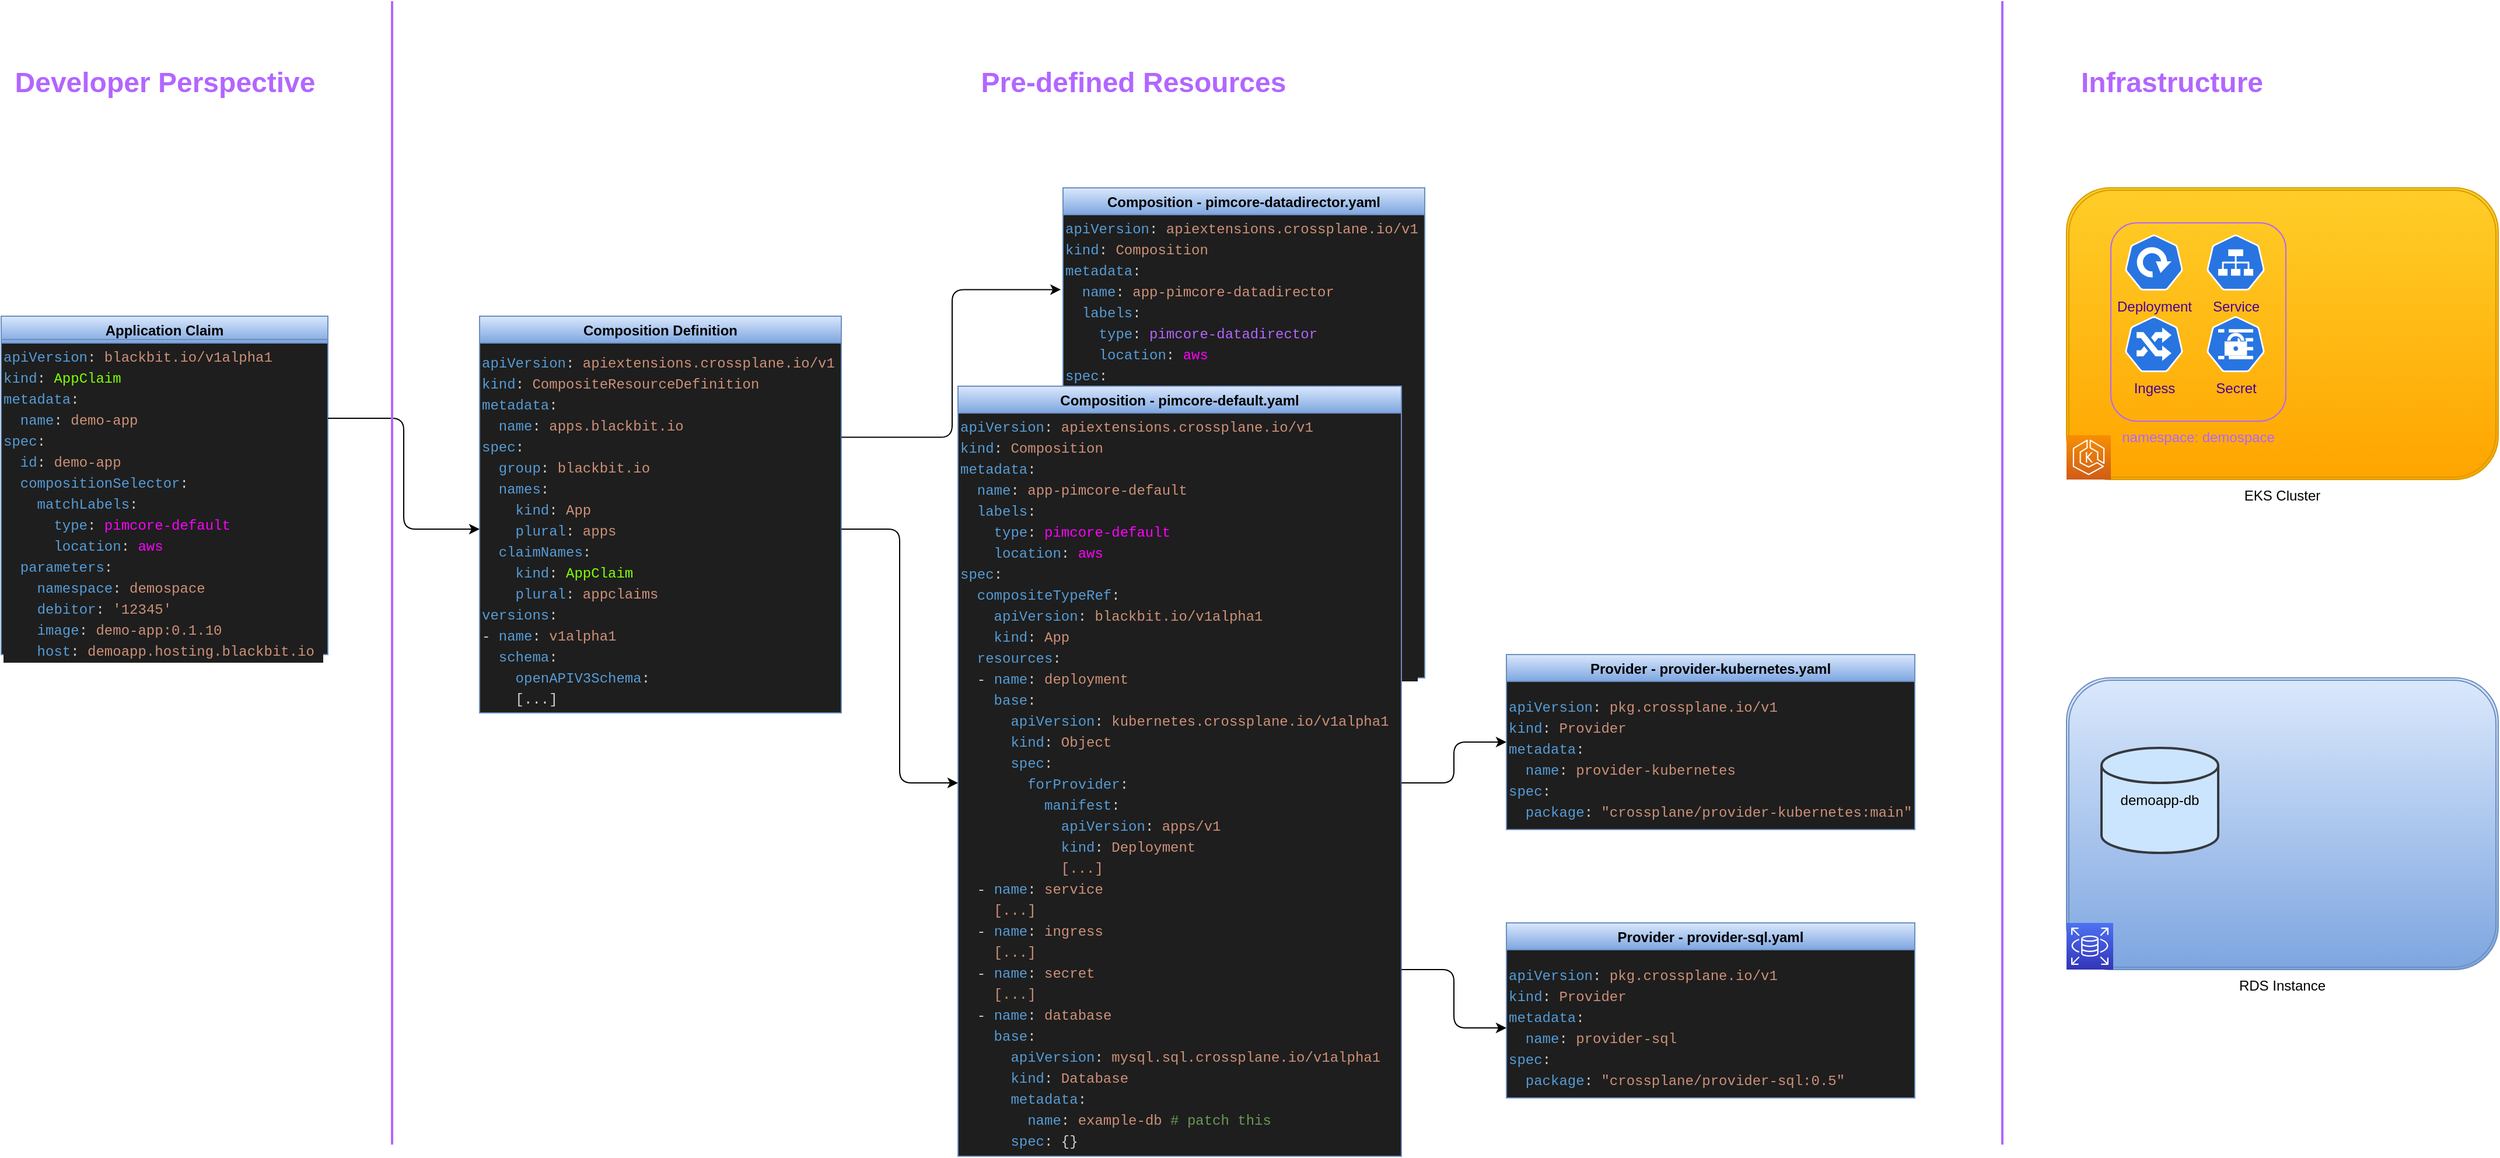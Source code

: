 <mxfile version="18.2.0" type="github">
  <diagram id="3nY1ylGV_lQYjKIu0iRG" name="Page-1">
    <mxGraphModel dx="2466" dy="1536" grid="1" gridSize="10" guides="1" tooltips="1" connect="1" arrows="1" fold="1" page="0" pageScale="1" pageWidth="1169" pageHeight="827" math="0" shadow="0">
      <root>
        <mxCell id="0" />
        <mxCell id="1" parent="0" />
        <mxCell id="8mNeVheC6rkzySwEhIPX-20" value="Composition - pimcore-datadirector.yaml" style="swimlane;fillColor=#dae8fc;gradientColor=#7ea6e0;strokeColor=#6c8ebf;swimlaneFillColor=#1E1E1E;" vertex="1" parent="1">
          <mxGeometry x="870" width="310" height="420" as="geometry">
            <mxRectangle x="1020" y="40" width="130" height="23" as="alternateBounds" />
          </mxGeometry>
        </mxCell>
        <mxCell id="8mNeVheC6rkzySwEhIPX-21" value="&lt;div style=&quot;background-color: rgb(30, 30, 30); font-family: Menlo, Monaco, &amp;quot;Courier New&amp;quot;, monospace; font-weight: normal; font-size: 12px; line-height: 18px;&quot;&gt;&lt;div style=&quot;color: rgb(212, 212, 212);&quot;&gt;&lt;span style=&quot;color: #569cd6;&quot;&gt;apiVersion&lt;/span&gt;&lt;span style=&quot;color: #d4d4d4;&quot;&gt;: &lt;/span&gt;&lt;span style=&quot;color: #ce9178;&quot;&gt;apiextensions.crossplane.io/v1&lt;/span&gt;&lt;/div&gt;&lt;div style=&quot;color: rgb(212, 212, 212);&quot;&gt;&lt;span style=&quot;color: #569cd6;&quot;&gt;kind&lt;/span&gt;&lt;span style=&quot;color: #d4d4d4;&quot;&gt;: &lt;/span&gt;&lt;span style=&quot;color: #ce9178;&quot;&gt;Composition&lt;/span&gt;&lt;/div&gt;&lt;div style=&quot;color: rgb(212, 212, 212);&quot;&gt;&lt;span style=&quot;color: #569cd6;&quot;&gt;metadata&lt;/span&gt;&lt;span style=&quot;color: #d4d4d4;&quot;&gt;:&lt;/span&gt;&lt;/div&gt;&lt;div style=&quot;color: rgb(212, 212, 212);&quot;&gt;&lt;span style=&quot;color: #d4d4d4;&quot;&gt;&lt;/span&gt;&lt;span style=&quot;color: #569cd6;&quot;&gt;&amp;nbsp; name&lt;/span&gt;&lt;span style=&quot;color: #d4d4d4;&quot;&gt;: &lt;/span&gt;&lt;span style=&quot;color: #ce9178;&quot;&gt;app-pimcore-datadirector&lt;/span&gt;&lt;/div&gt;&lt;div style=&quot;color: rgb(212, 212, 212);&quot;&gt;&lt;span style=&quot;color: #d4d4d4;&quot;&gt;&lt;/span&gt;&lt;span style=&quot;color: #569cd6;&quot;&gt;&amp;nbsp; labels&lt;/span&gt;&lt;span style=&quot;color: #d4d4d4;&quot;&gt;:&lt;/span&gt;&lt;/div&gt;&lt;div style=&quot;&quot;&gt;&lt;span style=&quot;color: #d4d4d4;&quot;&gt;&lt;/span&gt;&lt;span style=&quot;color: rgb(86, 156, 214);&quot;&gt;&amp;nbsp; &amp;nbsp; type&lt;/span&gt;&lt;span style=&quot;color: rgb(212, 212, 212);&quot;&gt;: &lt;/span&gt;&lt;font color=&quot;#b266ff&quot;&gt;pimcore-datadirector&lt;/font&gt;&lt;/div&gt;&lt;div style=&quot;&quot;&gt;&lt;span style=&quot;color: #d4d4d4;&quot;&gt;&lt;/span&gt;&lt;span style=&quot;color: rgb(86, 156, 214);&quot;&gt;&amp;nbsp; &amp;nbsp; location&lt;/span&gt;&lt;span style=&quot;color: rgb(212, 212, 212);&quot;&gt;: &lt;/span&gt;&lt;font color=&quot;#ff00ff&quot;&gt;aws&lt;/font&gt;&lt;/div&gt;&lt;div style=&quot;color: rgb(212, 212, 212);&quot;&gt;&lt;span style=&quot;color: #569cd6;&quot;&gt;spec&lt;/span&gt;&lt;span style=&quot;color: #d4d4d4;&quot;&gt;:&lt;/span&gt;&lt;/div&gt;&lt;div style=&quot;color: rgb(212, 212, 212);&quot;&gt;&lt;span style=&quot;color: #d4d4d4;&quot;&gt;&lt;/span&gt;&lt;span style=&quot;color: #569cd6;&quot;&gt;&amp;nbsp; compositeTypeRef&lt;/span&gt;&lt;span style=&quot;color: #d4d4d4;&quot;&gt;:&lt;/span&gt;&lt;/div&gt;&lt;div style=&quot;color: rgb(212, 212, 212);&quot;&gt;&lt;span style=&quot;color: #d4d4d4;&quot;&gt;&lt;/span&gt;&lt;span style=&quot;color: #569cd6;&quot;&gt;&amp;nbsp; &amp;nbsp; apiVersion&lt;/span&gt;&lt;span style=&quot;color: #d4d4d4;&quot;&gt;: &lt;/span&gt;&lt;span style=&quot;color: #ce9178;&quot;&gt;blackbit.io/v1alpha1&lt;/span&gt;&lt;/div&gt;&lt;div style=&quot;color: rgb(212, 212, 212);&quot;&gt;&lt;span style=&quot;color: #d4d4d4;&quot;&gt;&lt;/span&gt;&lt;span style=&quot;color: #569cd6;&quot;&gt;&amp;nbsp; &amp;nbsp; kind&lt;/span&gt;&lt;span style=&quot;color: #d4d4d4;&quot;&gt;: &lt;/span&gt;&lt;span style=&quot;color: #ce9178;&quot;&gt;App&lt;/span&gt;&lt;/div&gt;&lt;div style=&quot;color: rgb(212, 212, 212);&quot;&gt;&lt;span style=&quot;color: rgb(86, 156, 214);&quot;&gt;&amp;nbsp; resources&lt;/span&gt;:&lt;br&gt;&lt;/div&gt;&lt;div style=&quot;color: rgb(212, 212, 212);&quot;&gt;&lt;span style=&quot;color: #d4d4d4;&quot;&gt;&amp;nbsp; - &lt;/span&gt;&lt;span style=&quot;color: #569cd6;&quot;&gt;name&lt;/span&gt;&lt;span style=&quot;color: #d4d4d4;&quot;&gt;: &lt;/span&gt;&lt;span style=&quot;color: #ce9178;&quot;&gt;deployment&lt;/span&gt;&lt;/div&gt;&lt;div style=&quot;color: rgb(212, 212, 212);&quot;&gt;&lt;div style=&quot;line-height: 18px;&quot;&gt;&lt;div&gt;&lt;span style=&quot;color: #569cd6;&quot;&gt;&amp;nbsp; &amp;nbsp;&amp;nbsp;&lt;/span&gt;&lt;span style=&quot;color: rgb(206, 145, 120);&quot;&gt;[...]&lt;/span&gt;&lt;/div&gt;&lt;div&gt;&lt;div style=&quot;line-height: 18px;&quot;&gt;&amp;nbsp; - &lt;span style=&quot;color: #569cd6;&quot;&gt;name&lt;/span&gt;: &lt;span style=&quot;color: #ce9178;&quot;&gt;service&lt;/span&gt;&lt;/div&gt;&lt;/div&gt;&lt;div style=&quot;line-height: 18px;&quot;&gt;&lt;span style=&quot;color: #ce9178;&quot;&gt;&amp;nbsp; &amp;nbsp; [...]&lt;/span&gt;&lt;/div&gt;&lt;div style=&quot;line-height: 18px;&quot;&gt;&lt;div style=&quot;line-height: 18px;&quot;&gt;&amp;nbsp; - &lt;span style=&quot;color: #569cd6;&quot;&gt;name&lt;/span&gt;: &lt;span style=&quot;color: #ce9178;&quot;&gt;ingress&lt;/span&gt;&lt;/div&gt;&lt;div style=&quot;line-height: 18px;&quot;&gt;&lt;span style=&quot;color: #ce9178;&quot;&gt;&amp;nbsp; &amp;nbsp; [...]&lt;/span&gt;&lt;/div&gt;&lt;div style=&quot;line-height: 18px;&quot;&gt;&lt;div style=&quot;line-height: 18px;&quot;&gt;&amp;nbsp; - &lt;span style=&quot;color: #569cd6;&quot;&gt;name&lt;/span&gt;: &lt;span style=&quot;color: #ce9178;&quot;&gt;secret&lt;/span&gt;&lt;/div&gt;&lt;div style=&quot;line-height: 18px;&quot;&gt;&lt;span style=&quot;color: #ce9178;&quot;&gt;&amp;nbsp; &amp;nbsp; [...]&lt;/span&gt;&lt;/div&gt;&lt;div style=&quot;line-height: 18px;&quot;&gt;&lt;div style=&quot;line-height: 18px;&quot;&gt;&lt;div&gt;&amp;nbsp; - &lt;span style=&quot;color: #569cd6;&quot;&gt;name&lt;/span&gt;: &lt;span style=&quot;color: #ce9178;&quot;&gt;database&lt;/span&gt;&lt;/div&gt;&lt;div&gt;&lt;span style=&quot;color: #569cd6;&quot;&gt;&amp;nbsp; &amp;nbsp; [...]&lt;br&gt;&lt;/span&gt;&lt;/div&gt;&lt;/div&gt;&lt;/div&gt;&lt;/div&gt;&lt;/div&gt;&lt;/div&gt;&lt;/div&gt;&lt;/div&gt;" style="text;whiteSpace=wrap;html=1;" vertex="1" parent="8mNeVheC6rkzySwEhIPX-20">
          <mxGeometry y="20" width="310" height="400" as="geometry" />
        </mxCell>
        <mxCell id="8mNeVheC6rkzySwEhIPX-10" value="Application Claim" style="swimlane;fillColor=#dae8fc;gradientColor=#7ea6e0;strokeColor=#6c8ebf;swimlaneFillColor=#1E1E1E;" vertex="1" parent="1">
          <mxGeometry x="-40" y="110" width="280" height="290" as="geometry">
            <mxRectangle x="230" y="-10" width="130" height="23" as="alternateBounds" />
          </mxGeometry>
        </mxCell>
        <mxCell id="8mNeVheC6rkzySwEhIPX-11" value="&lt;div style=&quot;background-color: rgb(30, 30, 30); font-family: Menlo, Monaco, &amp;quot;Courier New&amp;quot;, monospace; font-weight: normal; font-size: 12px; line-height: 18px;&quot;&gt;&lt;div style=&quot;color: rgb(212, 212, 212);&quot;&gt;&lt;span style=&quot;color: #569cd6;&quot;&gt;apiVersion&lt;/span&gt;&lt;span style=&quot;color: #d4d4d4;&quot;&gt;: &lt;/span&gt;&lt;span style=&quot;color: #ce9178;&quot;&gt;blackbit.io/v1alpha1&lt;/span&gt;&lt;/div&gt;&lt;div style=&quot;&quot;&gt;&lt;span style=&quot;color: rgb(86, 156, 214);&quot;&gt;kind&lt;/span&gt;&lt;span style=&quot;color: rgb(212, 212, 212);&quot;&gt;: &lt;/span&gt;&lt;font color=&quot;#80ff00&quot;&gt;AppClaim&lt;/font&gt;&lt;/div&gt;&lt;div style=&quot;color: rgb(212, 212, 212);&quot;&gt;&lt;span style=&quot;color: #569cd6;&quot;&gt;metadata&lt;/span&gt;&lt;span style=&quot;color: #d4d4d4;&quot;&gt;:&lt;/span&gt;&lt;/div&gt;&lt;div style=&quot;color: rgb(212, 212, 212);&quot;&gt;&lt;span style=&quot;color: #d4d4d4;&quot;&gt;&lt;/span&gt;&lt;span style=&quot;color: #569cd6;&quot;&gt;&amp;nbsp; name&lt;/span&gt;&lt;span style=&quot;color: #d4d4d4;&quot;&gt;: &lt;/span&gt;&lt;span style=&quot;color: #ce9178;&quot;&gt;demo-app&lt;/span&gt;&lt;/div&gt;&lt;div style=&quot;color: rgb(212, 212, 212);&quot;&gt;&lt;span style=&quot;color: #569cd6;&quot;&gt;spec&lt;/span&gt;&lt;span style=&quot;color: #d4d4d4;&quot;&gt;:&lt;/span&gt;&lt;/div&gt;&lt;div style=&quot;color: rgb(212, 212, 212);&quot;&gt;&lt;span style=&quot;color: #d4d4d4;&quot;&gt;&lt;/span&gt;&lt;span style=&quot;color: #569cd6;&quot;&gt;&amp;nbsp; id&lt;/span&gt;&lt;span style=&quot;color: #d4d4d4;&quot;&gt;: &lt;/span&gt;&lt;span style=&quot;color: #ce9178;&quot;&gt;demo-app&lt;/span&gt;&lt;/div&gt;&lt;div style=&quot;color: rgb(212, 212, 212);&quot;&gt;&lt;span style=&quot;color: #d4d4d4;&quot;&gt;&lt;/span&gt;&lt;span style=&quot;color: #569cd6;&quot;&gt;&amp;nbsp; compositionSelector&lt;/span&gt;&lt;span style=&quot;color: #d4d4d4;&quot;&gt;:&lt;/span&gt;&lt;/div&gt;&lt;div style=&quot;color: rgb(212, 212, 212);&quot;&gt;&lt;span style=&quot;color: #d4d4d4;&quot;&gt;&lt;/span&gt;&lt;span style=&quot;color: #569cd6;&quot;&gt;&amp;nbsp; &amp;nbsp; matchLabels&lt;/span&gt;&lt;span style=&quot;color: #d4d4d4;&quot;&gt;:&lt;/span&gt;&lt;/div&gt;&lt;div style=&quot;&quot;&gt;&lt;span style=&quot;color: #d4d4d4;&quot;&gt;&lt;/span&gt;&lt;span style=&quot;color: rgb(86, 156, 214);&quot;&gt;&amp;nbsp; &amp;nbsp; &amp;nbsp; type&lt;/span&gt;&lt;span style=&quot;color: rgb(212, 212, 212);&quot;&gt;: &lt;/span&gt;&lt;font color=&quot;#ff00ff&quot;&gt;pimcore-default&lt;/font&gt;&lt;/div&gt;&lt;div style=&quot;&quot;&gt;&lt;span style=&quot;color: #d4d4d4;&quot;&gt;&lt;/span&gt;&lt;span style=&quot;color: rgb(86, 156, 214);&quot;&gt;&amp;nbsp; &amp;nbsp; &amp;nbsp; location&lt;/span&gt;&lt;span style=&quot;color: rgb(212, 212, 212);&quot;&gt;: &lt;/span&gt;&lt;font color=&quot;#ff00ff&quot;&gt;aws&lt;/font&gt;&lt;/div&gt;&lt;div style=&quot;color: rgb(212, 212, 212);&quot;&gt;&lt;span style=&quot;color: #d4d4d4;&quot;&gt;&lt;/span&gt;&lt;span style=&quot;color: #569cd6;&quot;&gt;&amp;nbsp; parameters&lt;/span&gt;&lt;span style=&quot;color: #d4d4d4;&quot;&gt;:&lt;/span&gt;&lt;/div&gt;&lt;div style=&quot;color: rgb(212, 212, 212);&quot;&gt;&lt;span style=&quot;color: #d4d4d4;&quot;&gt;&lt;/span&gt;&lt;span style=&quot;color: #569cd6;&quot;&gt;&amp;nbsp; &amp;nbsp; namespace&lt;/span&gt;&lt;span style=&quot;color: #d4d4d4;&quot;&gt;: &lt;/span&gt;&lt;span style=&quot;color: #ce9178;&quot;&gt;demospace&lt;/span&gt;&lt;/div&gt;&lt;div style=&quot;color: rgb(212, 212, 212);&quot;&gt;&lt;span style=&quot;color: #ce9178;&quot;&gt;&amp;nbsp; &amp;nbsp;&amp;nbsp;&lt;/span&gt;&lt;span style=&quot;color: rgb(86, 156, 214);&quot;&gt;debitor&lt;/span&gt;&lt;span style=&quot;&quot;&gt;: &lt;/span&gt;&lt;span style=&quot;color: rgb(206, 145, 120);&quot;&gt;&#39;12345&#39;&lt;/span&gt;&lt;/div&gt;&lt;div style=&quot;color: rgb(212, 212, 212);&quot;&gt;&lt;span style=&quot;color: #d4d4d4;&quot;&gt;&lt;/span&gt;&lt;span style=&quot;color: #569cd6;&quot;&gt;&amp;nbsp; &amp;nbsp; image&lt;/span&gt;&lt;span style=&quot;color: #d4d4d4;&quot;&gt;: &lt;/span&gt;&lt;span style=&quot;color: #ce9178;&quot;&gt;demo-app:0.1.10&lt;/span&gt;&lt;/div&gt;&lt;div style=&quot;color: rgb(212, 212, 212);&quot;&gt;&lt;span style=&quot;color: #d4d4d4;&quot;&gt;&lt;/span&gt;&lt;span style=&quot;color: #569cd6;&quot;&gt;&amp;nbsp; &amp;nbsp; host&lt;/span&gt;&lt;span style=&quot;color: #d4d4d4;&quot;&gt;: &lt;/span&gt;&lt;span style=&quot;color: #ce9178;&quot;&gt;demoapp.hosting.blackbit.io&amp;nbsp;&lt;/span&gt;&lt;/div&gt;&lt;/div&gt;" style="text;whiteSpace=wrap;html=1;fillColor=none;gradientColor=#7ea6e0;strokeColor=#6c8ebf;" vertex="1" parent="8mNeVheC6rkzySwEhIPX-10">
          <mxGeometry y="20" width="280" height="270" as="geometry" />
        </mxCell>
        <mxCell id="8mNeVheC6rkzySwEhIPX-13" value="Composition Definition" style="swimlane;fillColor=#dae8fc;gradientColor=#7ea6e0;strokeColor=#6c8ebf;swimlaneFillColor=#1E1E1E;" vertex="1" parent="1">
          <mxGeometry x="370" y="110" width="310" height="340" as="geometry">
            <mxRectangle x="230" y="-10" width="130" height="23" as="alternateBounds" />
          </mxGeometry>
        </mxCell>
        <mxCell id="8mNeVheC6rkzySwEhIPX-12" value="&lt;div style=&quot;background-color: rgb(30, 30, 30); font-family: Menlo, Monaco, &amp;quot;Courier New&amp;quot;, monospace; font-weight: normal; font-size: 12px; line-height: 18px;&quot;&gt;&lt;div style=&quot;color: rgb(212, 212, 212);&quot;&gt;&lt;span style=&quot;color: #569cd6;&quot;&gt;apiVersion&lt;/span&gt;&lt;span style=&quot;color: #d4d4d4;&quot;&gt;: &lt;/span&gt;&lt;span style=&quot;color: #ce9178;&quot;&gt;apiextensions.crossplane.io/v1&lt;/span&gt;&lt;/div&gt;&lt;div style=&quot;color: rgb(212, 212, 212);&quot;&gt;&lt;span style=&quot;color: #569cd6;&quot;&gt;kind&lt;/span&gt;&lt;span style=&quot;color: #d4d4d4;&quot;&gt;: &lt;/span&gt;&lt;span style=&quot;color: #ce9178;&quot;&gt;CompositeResourceDefinition&lt;/span&gt;&lt;/div&gt;&lt;div style=&quot;color: rgb(212, 212, 212);&quot;&gt;&lt;span style=&quot;color: #569cd6;&quot;&gt;metadata&lt;/span&gt;&lt;span style=&quot;color: #d4d4d4;&quot;&gt;:&lt;/span&gt;&lt;/div&gt;&lt;div style=&quot;color: rgb(212, 212, 212);&quot;&gt;&lt;span style=&quot;color: #d4d4d4;&quot;&gt;&lt;/span&gt;&lt;span style=&quot;color: #569cd6;&quot;&gt;&amp;nbsp; name&lt;/span&gt;&lt;span style=&quot;color: #d4d4d4;&quot;&gt;: &lt;/span&gt;&lt;span style=&quot;color: #ce9178;&quot;&gt;apps.blackbit.io&lt;/span&gt;&lt;/div&gt;&lt;div style=&quot;color: rgb(212, 212, 212);&quot;&gt;&lt;span style=&quot;color: #569cd6;&quot;&gt;spec&lt;/span&gt;&lt;span style=&quot;color: #d4d4d4;&quot;&gt;:&lt;/span&gt;&lt;/div&gt;&lt;div style=&quot;color: rgb(212, 212, 212);&quot;&gt;&lt;span style=&quot;color: #d4d4d4;&quot;&gt;&lt;/span&gt;&lt;span style=&quot;color: #569cd6;&quot;&gt;&amp;nbsp;&amp;nbsp;&lt;/span&gt;&lt;span style=&quot;color: rgb(86, 156, 214);&quot;&gt;group&lt;/span&gt;: &lt;span style=&quot;color: rgb(206, 145, 120);&quot;&gt;blackbit.io&lt;/span&gt;&lt;/div&gt;&lt;div style=&quot;color: rgb(212, 212, 212);&quot;&gt;&lt;span style=&quot;color: #d4d4d4;&quot;&gt;&lt;/span&gt;&lt;span style=&quot;color: #569cd6;&quot;&gt;&amp;nbsp; names&lt;/span&gt;&lt;span style=&quot;color: #d4d4d4;&quot;&gt;:&lt;/span&gt;&lt;/div&gt;&lt;div style=&quot;color: rgb(212, 212, 212);&quot;&gt;&lt;span style=&quot;color: #d4d4d4;&quot;&gt;&lt;/span&gt;&lt;span style=&quot;color: #569cd6;&quot;&gt;&amp;nbsp; &amp;nbsp; kind&lt;/span&gt;&lt;span style=&quot;color: #d4d4d4;&quot;&gt;: &lt;/span&gt;&lt;span style=&quot;color: #ce9178;&quot;&gt;App&lt;/span&gt;&lt;/div&gt;&lt;div style=&quot;color: rgb(212, 212, 212);&quot;&gt;&lt;span style=&quot;color: #d4d4d4;&quot;&gt;&lt;/span&gt;&lt;span style=&quot;color: #569cd6;&quot;&gt;&amp;nbsp; &amp;nbsp; plural&lt;/span&gt;&lt;span style=&quot;color: #d4d4d4;&quot;&gt;: &lt;/span&gt;&lt;span style=&quot;color: #ce9178;&quot;&gt;apps&lt;/span&gt;&lt;/div&gt;&lt;div style=&quot;color: rgb(212, 212, 212);&quot;&gt;&lt;span style=&quot;color: #d4d4d4;&quot;&gt;&lt;/span&gt;&lt;span style=&quot;color: #569cd6;&quot;&gt;&amp;nbsp; claimNames&lt;/span&gt;&lt;span style=&quot;color: #d4d4d4;&quot;&gt;:&lt;/span&gt;&lt;/div&gt;&lt;div style=&quot;&quot;&gt;&lt;span style=&quot;color: #d4d4d4;&quot;&gt;&lt;/span&gt;&lt;span style=&quot;color: rgb(86, 156, 214);&quot;&gt;&amp;nbsp; &amp;nbsp; kind&lt;/span&gt;&lt;span style=&quot;color: rgb(212, 212, 212);&quot;&gt;: &lt;/span&gt;&lt;font color=&quot;#80ff00&quot;&gt;AppClaim&lt;/font&gt;&lt;/div&gt;&lt;div style=&quot;color: rgb(212, 212, 212);&quot;&gt;&lt;span style=&quot;color: #d4d4d4;&quot;&gt;&lt;/span&gt;&lt;span style=&quot;color: #569cd6;&quot;&gt;&amp;nbsp; &amp;nbsp; plural&lt;/span&gt;&lt;span style=&quot;color: #d4d4d4;&quot;&gt;: &lt;/span&gt;&lt;span style=&quot;color: #ce9178;&quot;&gt;appclaims&lt;/span&gt;&lt;/div&gt;&lt;div style=&quot;color: rgb(212, 212, 212);&quot;&gt;&lt;span style=&quot;color: #d4d4d4;&quot;&gt;  &lt;/span&gt;&lt;span style=&quot;color: #569cd6;&quot;&gt;versions&lt;/span&gt;&lt;span style=&quot;color: #d4d4d4;&quot;&gt;:&lt;/span&gt;&lt;/div&gt;&lt;div style=&quot;color: rgb(212, 212, 212);&quot;&gt;&lt;span style=&quot;color: #d4d4d4;&quot;&gt;  - &lt;/span&gt;&lt;span style=&quot;color: #569cd6;&quot;&gt;name&lt;/span&gt;&lt;span style=&quot;color: #d4d4d4;&quot;&gt;: &lt;/span&gt;&lt;span style=&quot;color: #ce9178;&quot;&gt;v1alpha1&lt;/span&gt;&lt;/div&gt;&lt;div style=&quot;color: rgb(212, 212, 212);&quot;&gt;&lt;span style=&quot;color: rgb(86, 156, 214);&quot;&gt;&amp;nbsp; schema&lt;/span&gt;:&lt;br&gt;&lt;span style=&quot;color: #d4d4d4;&quot;&gt;&lt;/span&gt;&lt;/div&gt;&lt;div style=&quot;color: rgb(212, 212, 212);&quot;&gt;&lt;span style=&quot;color: #d4d4d4;&quot;&gt;&lt;/span&gt;&lt;span style=&quot;color: #569cd6;&quot;&gt;&amp;nbsp; &amp;nbsp; openAPIV3Schema&lt;/span&gt;&lt;span style=&quot;color: #d4d4d4;&quot;&gt;:&lt;/span&gt;&lt;/div&gt;&lt;div style=&quot;color: rgb(212, 212, 212);&quot;&gt;&lt;span style=&quot;color: #d4d4d4;&quot;&gt;&amp;nbsp; &amp;nbsp; [...]&lt;/span&gt;&lt;/div&gt;&lt;/div&gt;" style="text;whiteSpace=wrap;html=1;" vertex="1" parent="8mNeVheC6rkzySwEhIPX-13">
          <mxGeometry y="25" width="310" height="315" as="geometry" />
        </mxCell>
        <mxCell id="8mNeVheC6rkzySwEhIPX-18" value="Composition - pimcore-default.yaml" style="swimlane;fillColor=#dae8fc;gradientColor=#7ea6e0;strokeColor=#6c8ebf;swimlaneFillColor=#1E1E1E;" vertex="1" parent="1">
          <mxGeometry x="780" y="170" width="380" height="660" as="geometry">
            <mxRectangle x="890" y="140" width="130" height="23" as="alternateBounds" />
          </mxGeometry>
        </mxCell>
        <mxCell id="8mNeVheC6rkzySwEhIPX-17" value="&lt;div style=&quot;background-color: rgb(30, 30, 30); font-family: Menlo, Monaco, &amp;quot;Courier New&amp;quot;, monospace; font-weight: normal; font-size: 12px; line-height: 18px;&quot;&gt;&lt;div style=&quot;color: rgb(212, 212, 212);&quot;&gt;&lt;span style=&quot;color: #569cd6;&quot;&gt;apiVersion&lt;/span&gt;&lt;span style=&quot;color: #d4d4d4;&quot;&gt;: &lt;/span&gt;&lt;span style=&quot;color: #ce9178;&quot;&gt;apiextensions.crossplane.io/v1&lt;/span&gt;&lt;/div&gt;&lt;div style=&quot;color: rgb(212, 212, 212);&quot;&gt;&lt;span style=&quot;color: #569cd6;&quot;&gt;kind&lt;/span&gt;&lt;span style=&quot;color: #d4d4d4;&quot;&gt;: &lt;/span&gt;&lt;span style=&quot;color: #ce9178;&quot;&gt;Composition&lt;/span&gt;&lt;/div&gt;&lt;div style=&quot;color: rgb(212, 212, 212);&quot;&gt;&lt;span style=&quot;color: #569cd6;&quot;&gt;metadata&lt;/span&gt;&lt;span style=&quot;color: #d4d4d4;&quot;&gt;:&lt;/span&gt;&lt;/div&gt;&lt;div style=&quot;color: rgb(212, 212, 212);&quot;&gt;&lt;span style=&quot;color: #d4d4d4;&quot;&gt;&lt;/span&gt;&lt;span style=&quot;color: #569cd6;&quot;&gt;&amp;nbsp; name&lt;/span&gt;&lt;span style=&quot;color: #d4d4d4;&quot;&gt;: &lt;/span&gt;&lt;span style=&quot;color: #ce9178;&quot;&gt;app-pimcore-default&lt;/span&gt;&lt;/div&gt;&lt;div style=&quot;color: rgb(212, 212, 212);&quot;&gt;&lt;span style=&quot;color: #d4d4d4;&quot;&gt;&lt;/span&gt;&lt;span style=&quot;color: #569cd6;&quot;&gt;&amp;nbsp; labels&lt;/span&gt;&lt;span style=&quot;color: #d4d4d4;&quot;&gt;:&lt;/span&gt;&lt;/div&gt;&lt;div style=&quot;&quot;&gt;&lt;span style=&quot;color: #d4d4d4;&quot;&gt;&lt;/span&gt;&lt;span style=&quot;color: rgb(86, 156, 214);&quot;&gt;&amp;nbsp; &amp;nbsp; type&lt;/span&gt;&lt;span style=&quot;color: rgb(212, 212, 212);&quot;&gt;: &lt;/span&gt;&lt;font color=&quot;#ff00ff&quot;&gt;pimcore-default&lt;/font&gt;&lt;/div&gt;&lt;div style=&quot;&quot;&gt;&lt;span style=&quot;color: #d4d4d4;&quot;&gt;&lt;/span&gt;&lt;span style=&quot;color: rgb(86, 156, 214);&quot;&gt;&amp;nbsp; &amp;nbsp; location&lt;/span&gt;&lt;span style=&quot;color: rgb(212, 212, 212);&quot;&gt;: &lt;/span&gt;&lt;font color=&quot;#ff00ff&quot;&gt;aws&lt;/font&gt;&lt;/div&gt;&lt;div style=&quot;color: rgb(212, 212, 212);&quot;&gt;&lt;span style=&quot;color: #569cd6;&quot;&gt;spec&lt;/span&gt;&lt;span style=&quot;color: #d4d4d4;&quot;&gt;:&lt;/span&gt;&lt;/div&gt;&lt;div style=&quot;color: rgb(212, 212, 212);&quot;&gt;&lt;span style=&quot;color: #d4d4d4;&quot;&gt;&lt;/span&gt;&lt;span style=&quot;color: #569cd6;&quot;&gt;&amp;nbsp; compositeTypeRef&lt;/span&gt;&lt;span style=&quot;color: #d4d4d4;&quot;&gt;:&lt;/span&gt;&lt;/div&gt;&lt;div style=&quot;color: rgb(212, 212, 212);&quot;&gt;&lt;span style=&quot;color: #d4d4d4;&quot;&gt;&lt;/span&gt;&lt;span style=&quot;color: #569cd6;&quot;&gt;&amp;nbsp; &amp;nbsp; apiVersion&lt;/span&gt;&lt;span style=&quot;color: #d4d4d4;&quot;&gt;: &lt;/span&gt;&lt;span style=&quot;color: #ce9178;&quot;&gt;blackbit.io/v1alpha1&lt;/span&gt;&lt;/div&gt;&lt;div style=&quot;color: rgb(212, 212, 212);&quot;&gt;&lt;span style=&quot;color: #d4d4d4;&quot;&gt;&lt;/span&gt;&lt;span style=&quot;color: #569cd6;&quot;&gt;&amp;nbsp; &amp;nbsp; kind&lt;/span&gt;&lt;span style=&quot;color: #d4d4d4;&quot;&gt;: &lt;/span&gt;&lt;span style=&quot;color: #ce9178;&quot;&gt;App&lt;/span&gt;&lt;/div&gt;&lt;div style=&quot;color: rgb(212, 212, 212);&quot;&gt;&lt;span style=&quot;color: rgb(86, 156, 214);&quot;&gt;&amp;nbsp; resources&lt;/span&gt;:&lt;br&gt;&lt;/div&gt;&lt;div style=&quot;color: rgb(212, 212, 212);&quot;&gt;&lt;span style=&quot;color: #d4d4d4;&quot;&gt;&amp;nbsp; - &lt;/span&gt;&lt;span style=&quot;color: #569cd6;&quot;&gt;name&lt;/span&gt;&lt;span style=&quot;color: #d4d4d4;&quot;&gt;: &lt;/span&gt;&lt;span style=&quot;color: #ce9178;&quot;&gt;deployment&lt;/span&gt;&lt;/div&gt;&lt;div style=&quot;color: rgb(212, 212, 212);&quot;&gt;&lt;div style=&quot;line-height: 18px;&quot;&gt;&lt;div&gt;&lt;span style=&quot;color: #569cd6;&quot;&gt;&amp;nbsp; &amp;nbsp; base&lt;/span&gt;:&lt;/div&gt;&lt;div&gt;&lt;span style=&quot;color: #569cd6;&quot;&gt;&amp;nbsp; &amp;nbsp; &amp;nbsp; apiVersion&lt;/span&gt;: &lt;span style=&quot;color: #ce9178;&quot;&gt;kubernetes.crossplane.io/v1alpha1&amp;nbsp;&lt;/span&gt;&lt;/div&gt;&lt;div&gt;&lt;span style=&quot;color: #569cd6;&quot;&gt;&amp;nbsp; &amp;nbsp; &amp;nbsp; kind&lt;/span&gt;: &lt;span style=&quot;color: #ce9178;&quot;&gt;Object&lt;/span&gt;&lt;/div&gt;&lt;div&gt;&lt;span style=&quot;color: #569cd6;&quot;&gt;&amp;nbsp; &amp;nbsp; &amp;nbsp; spec&lt;/span&gt;:&lt;/div&gt;&lt;div&gt;&lt;span style=&quot;color: #569cd6;&quot;&gt;&amp;nbsp; &amp;nbsp; &amp;nbsp; &amp;nbsp; forProvider&lt;/span&gt;:&lt;/div&gt;&lt;div&gt;&lt;span style=&quot;color: #569cd6;&quot;&gt;&amp;nbsp; &amp;nbsp; &amp;nbsp; &amp;nbsp; &amp;nbsp; manifest&lt;/span&gt;:&lt;/div&gt;&lt;div&gt;&lt;span style=&quot;color: #569cd6;&quot;&gt;&amp;nbsp; &amp;nbsp; &amp;nbsp; &amp;nbsp; &amp;nbsp; &amp;nbsp; apiVersion&lt;/span&gt;: &lt;span style=&quot;color: #ce9178;&quot;&gt;apps/v1&lt;/span&gt;&lt;/div&gt;&lt;div&gt;&lt;span style=&quot;color: #569cd6;&quot;&gt;&amp;nbsp; &amp;nbsp; &amp;nbsp; &amp;nbsp; &amp;nbsp; &amp;nbsp; kind&lt;/span&gt;: &lt;span style=&quot;color: #ce9178;&quot;&gt;Deployment&lt;/span&gt;&lt;/div&gt;&lt;div&gt;&lt;span style=&quot;color: #ce9178;&quot;&gt;&amp;nbsp; &amp;nbsp; &amp;nbsp; &amp;nbsp; &amp;nbsp; &amp;nbsp; [...]&lt;/span&gt;&lt;/div&gt;&lt;div&gt;&lt;div style=&quot;line-height: 18px;&quot;&gt;&amp;nbsp; - &lt;span style=&quot;color: #569cd6;&quot;&gt;name&lt;/span&gt;: &lt;span style=&quot;color: #ce9178;&quot;&gt;service&lt;/span&gt;&lt;/div&gt;&lt;/div&gt;&lt;div style=&quot;line-height: 18px;&quot;&gt;&lt;span style=&quot;color: #ce9178;&quot;&gt;&amp;nbsp; &amp;nbsp; [...]&lt;/span&gt;&lt;/div&gt;&lt;div style=&quot;line-height: 18px;&quot;&gt;&lt;div style=&quot;line-height: 18px;&quot;&gt;&amp;nbsp; - &lt;span style=&quot;color: #569cd6;&quot;&gt;name&lt;/span&gt;: &lt;span style=&quot;color: #ce9178;&quot;&gt;ingress&lt;/span&gt;&lt;/div&gt;&lt;div style=&quot;line-height: 18px;&quot;&gt;&lt;span style=&quot;color: #ce9178;&quot;&gt;&amp;nbsp; &amp;nbsp; [...]&lt;/span&gt;&lt;/div&gt;&lt;div style=&quot;line-height: 18px;&quot;&gt;&lt;div style=&quot;line-height: 18px;&quot;&gt;&amp;nbsp; - &lt;span style=&quot;color: #569cd6;&quot;&gt;name&lt;/span&gt;: &lt;span style=&quot;color: #ce9178;&quot;&gt;secret&lt;/span&gt;&lt;/div&gt;&lt;div style=&quot;line-height: 18px;&quot;&gt;&lt;span style=&quot;color: #ce9178;&quot;&gt;&amp;nbsp; &amp;nbsp; [...]&lt;/span&gt;&lt;/div&gt;&lt;div style=&quot;line-height: 18px;&quot;&gt;&lt;div style=&quot;line-height: 18px;&quot;&gt;&lt;div&gt;&amp;nbsp; - &lt;span style=&quot;color: #569cd6;&quot;&gt;name&lt;/span&gt;: &lt;span style=&quot;color: #ce9178;&quot;&gt;database&lt;/span&gt;&lt;/div&gt;&lt;div&gt;&lt;span style=&quot;color: #569cd6;&quot;&gt;&amp;nbsp; &amp;nbsp; base&lt;/span&gt;:&lt;/div&gt;&lt;div&gt;&lt;span style=&quot;color: #569cd6;&quot;&gt;&amp;nbsp; &amp;nbsp; &amp;nbsp; apiVersion&lt;/span&gt;: &lt;span style=&quot;color: #ce9178;&quot;&gt;mysql.sql.crossplane.io/v1alpha1&lt;/span&gt;&lt;/div&gt;&lt;div&gt;&lt;span style=&quot;color: #569cd6;&quot;&gt;&amp;nbsp; &amp;nbsp; &amp;nbsp; kind&lt;/span&gt;: &lt;span style=&quot;color: #ce9178;&quot;&gt;Database&lt;/span&gt;&lt;/div&gt;&lt;div&gt;&lt;span style=&quot;color: #569cd6;&quot;&gt;&amp;nbsp; &amp;nbsp; &amp;nbsp; metadata&lt;/span&gt;:&lt;/div&gt;&lt;div&gt;&lt;span style=&quot;color: #569cd6;&quot;&gt;&amp;nbsp; &amp;nbsp; &amp;nbsp; &amp;nbsp; name&lt;/span&gt;: &lt;span style=&quot;color: #ce9178;&quot;&gt;example-db&lt;/span&gt; &lt;span style=&quot;color: #6a9955;&quot;&gt;# patch this&lt;/span&gt;&lt;/div&gt;&lt;div&gt;&lt;span style=&quot;color: #569cd6;&quot;&gt;&amp;nbsp; &amp;nbsp; &amp;nbsp; spec&lt;/span&gt;: {}&lt;/div&gt;&lt;/div&gt;&lt;/div&gt;&lt;/div&gt;&lt;/div&gt;&lt;/div&gt;&lt;/div&gt;&lt;/div&gt;" style="text;whiteSpace=wrap;html=1;" vertex="1" parent="8mNeVheC6rkzySwEhIPX-18">
          <mxGeometry y="20" width="380" height="640" as="geometry" />
        </mxCell>
        <mxCell id="8mNeVheC6rkzySwEhIPX-23" style="edgeStyle=orthogonalEdgeStyle;rounded=1;orthogonalLoop=1;jettySize=auto;html=1;exitX=1;exitY=0.25;exitDx=0;exitDy=0;fontColor=#B266FF;" edge="1" parent="1" source="8mNeVheC6rkzySwEhIPX-11" target="8mNeVheC6rkzySwEhIPX-12">
          <mxGeometry relative="1" as="geometry" />
        </mxCell>
        <mxCell id="8mNeVheC6rkzySwEhIPX-24" style="edgeStyle=orthogonalEdgeStyle;rounded=1;orthogonalLoop=1;jettySize=auto;html=1;exitX=1;exitY=0.5;exitDx=0;exitDy=0;fontColor=#B266FF;" edge="1" parent="1" source="8mNeVheC6rkzySwEhIPX-12" target="8mNeVheC6rkzySwEhIPX-17">
          <mxGeometry relative="1" as="geometry" />
        </mxCell>
        <mxCell id="8mNeVheC6rkzySwEhIPX-25" style="edgeStyle=orthogonalEdgeStyle;rounded=1;orthogonalLoop=1;jettySize=auto;html=1;exitX=1;exitY=0.25;exitDx=0;exitDy=0;fontColor=#B266FF;entryX=-0.006;entryY=0.168;entryDx=0;entryDy=0;entryPerimeter=0;" edge="1" parent="1" source="8mNeVheC6rkzySwEhIPX-12" target="8mNeVheC6rkzySwEhIPX-21">
          <mxGeometry relative="1" as="geometry" />
        </mxCell>
        <mxCell id="8mNeVheC6rkzySwEhIPX-27" value="Provider - provider-kubernetes.yaml" style="swimlane;fillColor=#dae8fc;gradientColor=#7ea6e0;strokeColor=#6c8ebf;swimlaneFillColor=#1E1E1E;" vertex="1" parent="1">
          <mxGeometry x="1250" y="400" width="350" height="150" as="geometry">
            <mxRectangle x="230" y="-10" width="130" height="23" as="alternateBounds" />
          </mxGeometry>
        </mxCell>
        <mxCell id="8mNeVheC6rkzySwEhIPX-26" value="&lt;div style=&quot;color: rgb(212, 212, 212); background-color: rgb(30, 30, 30); font-family: Menlo, Monaco, &amp;quot;Courier New&amp;quot;, monospace; font-weight: normal; font-size: 12px; line-height: 18px;&quot;&gt;&lt;div&gt;&lt;span style=&quot;color: #569cd6;&quot;&gt;apiVersion&lt;/span&gt;&lt;span style=&quot;color: #d4d4d4;&quot;&gt;: &lt;/span&gt;&lt;span style=&quot;color: #ce9178;&quot;&gt;pkg.crossplane.io/v1&lt;/span&gt;&lt;/div&gt;&lt;div&gt;&lt;span style=&quot;color: #569cd6;&quot;&gt;kind&lt;/span&gt;&lt;span style=&quot;color: #d4d4d4;&quot;&gt;: &lt;/span&gt;&lt;span style=&quot;color: #ce9178;&quot;&gt;Provider&lt;/span&gt;&lt;/div&gt;&lt;div&gt;&lt;span style=&quot;color: #569cd6;&quot;&gt;metadata&lt;/span&gt;&lt;span style=&quot;color: #d4d4d4;&quot;&gt;:&lt;/span&gt;&lt;/div&gt;&lt;div&gt;&lt;span style=&quot;color: #d4d4d4;&quot;&gt;&lt;/span&gt;&lt;span style=&quot;color: #569cd6;&quot;&gt;&amp;nbsp; name&lt;/span&gt;&lt;span style=&quot;color: #d4d4d4;&quot;&gt;: &lt;/span&gt;&lt;span style=&quot;color: #ce9178;&quot;&gt;provider-kubernetes&lt;/span&gt;&lt;/div&gt;&lt;div&gt;&lt;span style=&quot;color: #569cd6;&quot;&gt;spec&lt;/span&gt;&lt;span style=&quot;color: #d4d4d4;&quot;&gt;:&lt;/span&gt;&lt;/div&gt;&lt;div&gt;&lt;span style=&quot;color: #d4d4d4;&quot;&gt;&lt;/span&gt;&lt;span style=&quot;color: #569cd6;&quot;&gt;&amp;nbsp; package&lt;/span&gt;&lt;span style=&quot;color: #d4d4d4;&quot;&gt;: &lt;/span&gt;&lt;span style=&quot;color: #ce9178;&quot;&gt;&quot;crossplane/provider-kubernetes:main&quot;&lt;/span&gt;&lt;/div&gt;&lt;/div&gt;" style="text;whiteSpace=wrap;html=1;fontColor=#B266FF;" vertex="1" parent="8mNeVheC6rkzySwEhIPX-27">
          <mxGeometry y="30" width="360" height="120" as="geometry" />
        </mxCell>
        <mxCell id="8mNeVheC6rkzySwEhIPX-29" style="edgeStyle=orthogonalEdgeStyle;rounded=1;orthogonalLoop=1;jettySize=auto;html=1;exitX=1;exitY=0.5;exitDx=0;exitDy=0;entryX=0;entryY=0.5;entryDx=0;entryDy=0;fontColor=#B266FF;" edge="1" parent="1" source="8mNeVheC6rkzySwEhIPX-17" target="8mNeVheC6rkzySwEhIPX-27">
          <mxGeometry relative="1" as="geometry" />
        </mxCell>
        <mxCell id="8mNeVheC6rkzySwEhIPX-30" value="Provider - provider-sql.yaml" style="swimlane;fillColor=#dae8fc;gradientColor=#7ea6e0;strokeColor=#6c8ebf;swimlaneFillColor=#1E1E1E;" vertex="1" parent="1">
          <mxGeometry x="1250" y="630" width="350" height="150" as="geometry">
            <mxRectangle x="230" y="-10" width="130" height="23" as="alternateBounds" />
          </mxGeometry>
        </mxCell>
        <mxCell id="8mNeVheC6rkzySwEhIPX-31" value="&lt;div style=&quot;color: rgb(212, 212, 212); background-color: rgb(30, 30, 30); font-family: Menlo, Monaco, &amp;quot;Courier New&amp;quot;, monospace; font-weight: normal; font-size: 12px; line-height: 18px;&quot;&gt;&lt;div&gt;&lt;span style=&quot;color: #569cd6;&quot;&gt;apiVersion&lt;/span&gt;&lt;span style=&quot;color: #d4d4d4;&quot;&gt;: &lt;/span&gt;&lt;span style=&quot;color: #ce9178;&quot;&gt;pkg.crossplane.io/v1&lt;/span&gt;&lt;/div&gt;&lt;div&gt;&lt;span style=&quot;color: #569cd6;&quot;&gt;kind&lt;/span&gt;&lt;span style=&quot;color: #d4d4d4;&quot;&gt;: &lt;/span&gt;&lt;span style=&quot;color: #ce9178;&quot;&gt;Provider&lt;/span&gt;&lt;/div&gt;&lt;div&gt;&lt;span style=&quot;color: #569cd6;&quot;&gt;metadata&lt;/span&gt;&lt;span style=&quot;color: #d4d4d4;&quot;&gt;:&lt;/span&gt;&lt;/div&gt;&lt;div&gt;&lt;span style=&quot;color: #d4d4d4;&quot;&gt;&lt;/span&gt;&lt;span style=&quot;color: #569cd6;&quot;&gt;&amp;nbsp; name&lt;/span&gt;&lt;span style=&quot;color: #d4d4d4;&quot;&gt;: &lt;/span&gt;&lt;span style=&quot;color: #ce9178;&quot;&gt;provider-sql&lt;/span&gt;&lt;/div&gt;&lt;div&gt;&lt;span style=&quot;color: #569cd6;&quot;&gt;spec&lt;/span&gt;&lt;span style=&quot;color: #d4d4d4;&quot;&gt;:&lt;/span&gt;&lt;/div&gt;&lt;div&gt;&lt;span style=&quot;color: #d4d4d4;&quot;&gt;&lt;/span&gt;&lt;span style=&quot;color: #569cd6;&quot;&gt;&amp;nbsp; package&lt;/span&gt;&lt;span style=&quot;color: #d4d4d4;&quot;&gt;: &lt;/span&gt;&lt;span style=&quot;color: #ce9178;&quot;&gt;&quot;crossplane/provider-sql:0.5&quot;&lt;/span&gt;&lt;/div&gt;&lt;/div&gt;" style="text;whiteSpace=wrap;html=1;fontColor=#B266FF;" vertex="1" parent="8mNeVheC6rkzySwEhIPX-30">
          <mxGeometry y="30" width="360" height="120" as="geometry" />
        </mxCell>
        <mxCell id="8mNeVheC6rkzySwEhIPX-32" style="edgeStyle=orthogonalEdgeStyle;rounded=1;orthogonalLoop=1;jettySize=auto;html=1;exitX=1;exitY=0.75;exitDx=0;exitDy=0;entryX=0;entryY=0.5;entryDx=0;entryDy=0;fontColor=#B266FF;" edge="1" parent="1" source="8mNeVheC6rkzySwEhIPX-17" target="8mNeVheC6rkzySwEhIPX-31">
          <mxGeometry relative="1" as="geometry" />
        </mxCell>
        <mxCell id="8mNeVheC6rkzySwEhIPX-43" value="Developer Perspective" style="text;strokeColor=none;fillColor=none;html=1;fontSize=24;fontStyle=1;verticalAlign=middle;align=center;fontColor=#B266FF;" vertex="1" parent="1">
          <mxGeometry x="50" y="-110" width="100" height="40" as="geometry" />
        </mxCell>
        <mxCell id="8mNeVheC6rkzySwEhIPX-44" value="Pre-defined Resources" style="text;strokeColor=none;fillColor=none;html=1;fontSize=24;fontStyle=1;verticalAlign=middle;align=center;fontColor=#B266FF;" vertex="1" parent="1">
          <mxGeometry x="880" y="-110" width="100" height="40" as="geometry" />
        </mxCell>
        <mxCell id="8mNeVheC6rkzySwEhIPX-47" value="" style="line;strokeWidth=2;direction=south;html=1;fontColor=#B266FF;fillColor=none;strokeColor=#B266FF;" vertex="1" parent="1">
          <mxGeometry x="1670" y="-160" width="10" height="980" as="geometry" />
        </mxCell>
        <mxCell id="8mNeVheC6rkzySwEhIPX-48" value="" style="line;strokeWidth=2;direction=south;html=1;fontColor=#B266FF;fillColor=none;strokeColor=#B266FF;" vertex="1" parent="1">
          <mxGeometry x="290" y="-160" width="10" height="980" as="geometry" />
        </mxCell>
        <mxCell id="8mNeVheC6rkzySwEhIPX-49" value="Infrastructure" style="text;strokeColor=none;fillColor=none;html=1;fontSize=24;fontStyle=1;verticalAlign=middle;align=center;fontColor=#B266FF;" vertex="1" parent="1">
          <mxGeometry x="1770" y="-110" width="100" height="40" as="geometry" />
        </mxCell>
        <mxCell id="8mNeVheC6rkzySwEhIPX-50" value="EKS Cluster" style="shape=ext;double=1;rounded=1;whiteSpace=wrap;html=1;strokeColor=#d79b00;fillColor=#ffcd28;gradientColor=#ffa500;labelPosition=center;verticalLabelPosition=bottom;align=center;verticalAlign=top;" vertex="1" parent="1">
          <mxGeometry x="1730" width="370" height="250" as="geometry" />
        </mxCell>
        <mxCell id="8mNeVheC6rkzySwEhIPX-51" value="RDS Instance" style="shape=ext;double=1;rounded=1;whiteSpace=wrap;html=1;strokeColor=#6c8ebf;fillColor=#dae8fc;gradientColor=#7ea6e0;labelPosition=center;verticalLabelPosition=bottom;align=center;verticalAlign=top;" vertex="1" parent="1">
          <mxGeometry x="1730" y="420" width="370" height="250" as="geometry" />
        </mxCell>
        <mxCell id="8mNeVheC6rkzySwEhIPX-53" value="" style="sketch=0;points=[[0,0,0],[0.25,0,0],[0.5,0,0],[0.75,0,0],[1,0,0],[0,1,0],[0.25,1,0],[0.5,1,0],[0.75,1,0],[1,1,0],[0,0.25,0],[0,0.5,0],[0,0.75,0],[1,0.25,0],[1,0.5,0],[1,0.75,0]];outlineConnect=0;fontColor=#232F3E;gradientColor=#F78E04;gradientDirection=north;fillColor=#D05C17;strokeColor=#ffffff;dashed=0;verticalLabelPosition=bottom;verticalAlign=top;align=center;html=1;fontSize=12;fontStyle=0;aspect=fixed;shape=mxgraph.aws4.resourceIcon;resIcon=mxgraph.aws4.eks;" vertex="1" parent="1">
          <mxGeometry x="1730" y="212" width="38" height="38" as="geometry" />
        </mxCell>
        <mxCell id="8mNeVheC6rkzySwEhIPX-54" value="" style="sketch=0;points=[[0,0,0],[0.25,0,0],[0.5,0,0],[0.75,0,0],[1,0,0],[0,1,0],[0.25,1,0],[0.5,1,0],[0.75,1,0],[1,1,0],[0,0.25,0],[0,0.5,0],[0,0.75,0],[1,0.25,0],[1,0.5,0],[1,0.75,0]];outlineConnect=0;fontColor=#232F3E;gradientColor=#4D72F3;gradientDirection=north;fillColor=#3334B9;strokeColor=#ffffff;dashed=0;verticalLabelPosition=bottom;verticalAlign=top;align=center;html=1;fontSize=12;fontStyle=0;aspect=fixed;shape=mxgraph.aws4.resourceIcon;resIcon=mxgraph.aws4.rds;" vertex="1" parent="1">
          <mxGeometry x="1730" y="630" width="40" height="40" as="geometry" />
        </mxCell>
        <mxCell id="8mNeVheC6rkzySwEhIPX-55" value="namespace: demospace" style="rounded=1;whiteSpace=wrap;html=1;fontColor=#B266FF;strokeColor=#B266FF;fillColor=none;verticalAlign=top;labelPosition=center;verticalLabelPosition=bottom;align=center;" vertex="1" parent="1">
          <mxGeometry x="1768" y="30" width="150" height="170" as="geometry" />
        </mxCell>
        <mxCell id="8mNeVheC6rkzySwEhIPX-56" value="&lt;font color=&quot;#4c0099&quot;&gt;Deployment&lt;/font&gt;" style="sketch=0;html=1;dashed=0;whitespace=wrap;fillColor=#2875E2;strokeColor=#ffffff;points=[[0.005,0.63,0],[0.1,0.2,0],[0.9,0.2,0],[0.5,0,0],[0.995,0.63,0],[0.72,0.99,0],[0.5,1,0],[0.28,0.99,0]];shape=mxgraph.kubernetes.icon;prIcon=deploy;fontColor=#B266FF;labelPosition=center;verticalLabelPosition=bottom;align=center;verticalAlign=top;" vertex="1" parent="1">
          <mxGeometry x="1780" y="40" width="50" height="48" as="geometry" />
        </mxCell>
        <mxCell id="8mNeVheC6rkzySwEhIPX-57" value="Service" style="sketch=0;html=1;dashed=0;whitespace=wrap;fillColor=#2875E2;strokeColor=#ffffff;points=[[0.005,0.63,0],[0.1,0.2,0],[0.9,0.2,0],[0.5,0,0],[0.995,0.63,0],[0.72,0.99,0],[0.5,1,0],[0.28,0.99,0]];shape=mxgraph.kubernetes.icon;prIcon=svc;fontColor=#4C0099;verticalAlign=top;labelPosition=center;verticalLabelPosition=bottom;align=center;" vertex="1" parent="1">
          <mxGeometry x="1850" y="40" width="50" height="48" as="geometry" />
        </mxCell>
        <mxCell id="8mNeVheC6rkzySwEhIPX-58" value="Ingess" style="sketch=0;html=1;dashed=0;whitespace=wrap;fillColor=#2875E2;strokeColor=#ffffff;points=[[0.005,0.63,0],[0.1,0.2,0],[0.9,0.2,0],[0.5,0,0],[0.995,0.63,0],[0.72,0.99,0],[0.5,1,0],[0.28,0.99,0]];shape=mxgraph.kubernetes.icon;prIcon=ing;fontColor=#4C0099;labelPosition=center;verticalLabelPosition=bottom;align=center;verticalAlign=top;" vertex="1" parent="1">
          <mxGeometry x="1780" y="110" width="50" height="48" as="geometry" />
        </mxCell>
        <mxCell id="8mNeVheC6rkzySwEhIPX-59" value="Secret" style="sketch=0;html=1;dashed=0;whitespace=wrap;fillColor=#2875E2;strokeColor=#ffffff;points=[[0.005,0.63,0],[0.1,0.2,0],[0.9,0.2,0],[0.5,0,0],[0.995,0.63,0],[0.72,0.99,0],[0.5,1,0],[0.28,0.99,0]];shape=mxgraph.kubernetes.icon;prIcon=secret;fontColor=#4C0099;labelPosition=center;verticalLabelPosition=bottom;align=center;verticalAlign=top;" vertex="1" parent="1">
          <mxGeometry x="1850" y="110" width="50" height="48" as="geometry" />
        </mxCell>
        <mxCell id="8mNeVheC6rkzySwEhIPX-60" value="demoapp-db" style="strokeWidth=2;html=1;shape=mxgraph.flowchart.database;whiteSpace=wrap;fillColor=#cce5ff;strokeColor=#36393d;" vertex="1" parent="1">
          <mxGeometry x="1760" y="480" width="100" height="90" as="geometry" />
        </mxCell>
      </root>
    </mxGraphModel>
  </diagram>
</mxfile>

